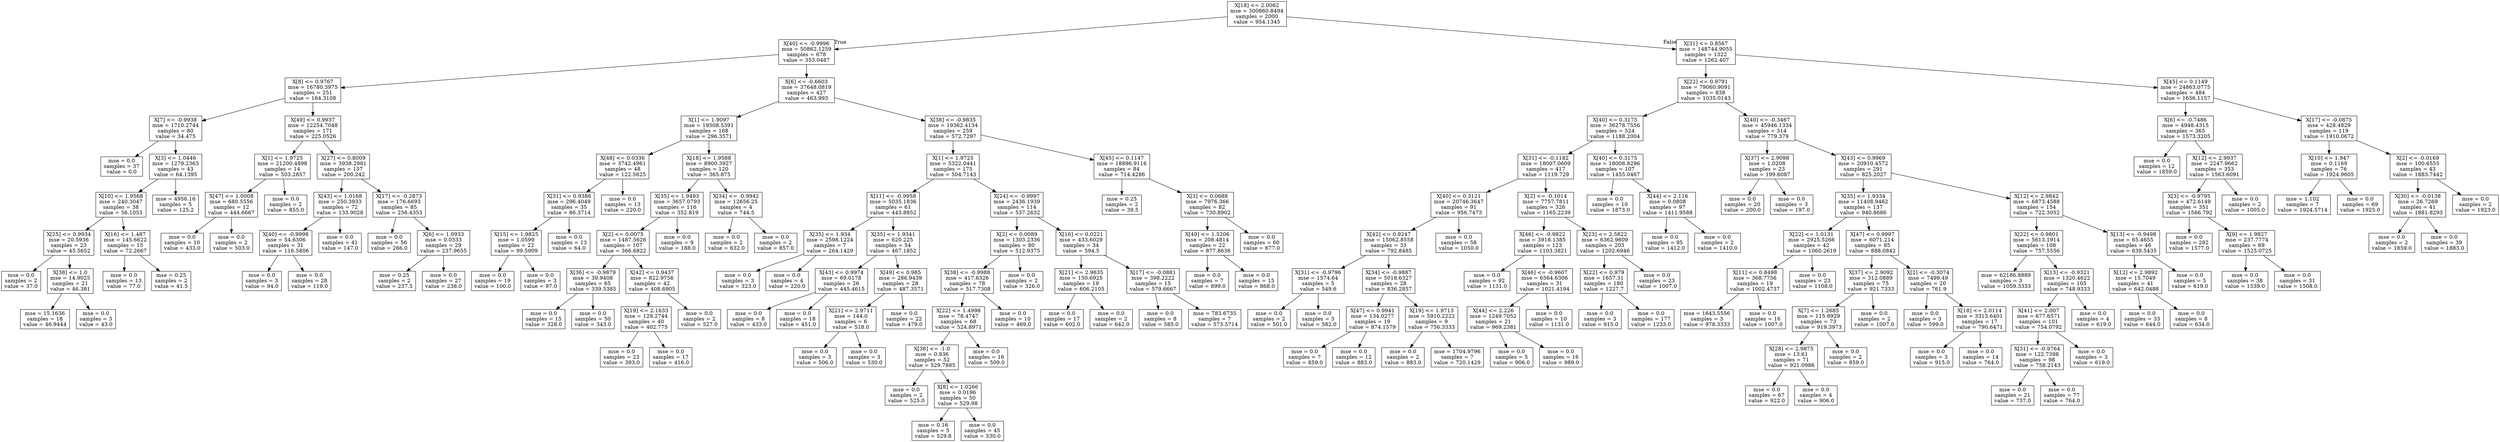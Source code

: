 digraph Tree {
node [shape=box] ;
0 [label="X[18] <= 2.0062\nmse = 300860.8494\nsamples = 2000\nvalue = 954.1345"] ;
1 [label="X[40] <= -0.9996\nmse = 50862.1259\nsamples = 678\nvalue = 353.0487"] ;
0 -> 1 [labeldistance=2.5, labelangle=45, headlabel="True"] ;
2 [label="X[8] <= 0.9767\nmse = 16780.3975\nsamples = 251\nvalue = 164.3108"] ;
1 -> 2 ;
3 [label="X[7] <= -0.9938\nmse = 1710.2744\nsamples = 80\nvalue = 34.475"] ;
2 -> 3 ;
4 [label="mse = 0.0\nsamples = 37\nvalue = 0.0"] ;
3 -> 4 ;
5 [label="X[3] <= 1.0446\nmse = 1279.2363\nsamples = 43\nvalue = 64.1395"] ;
3 -> 5 ;
6 [label="X[10] <= 1.9568\nmse = 240.3047\nsamples = 38\nvalue = 56.1053"] ;
5 -> 6 ;
7 [label="X[25] <= 0.9934\nmse = 20.5936\nsamples = 23\nvalue = 45.5652"] ;
6 -> 7 ;
8 [label="mse = 0.0\nsamples = 2\nvalue = 37.0"] ;
7 -> 8 ;
9 [label="X[38] <= 1.0\nmse = 14.9025\nsamples = 21\nvalue = 46.381"] ;
7 -> 9 ;
10 [label="mse = 15.1636\nsamples = 18\nvalue = 46.9444"] ;
9 -> 10 ;
11 [label="mse = 0.0\nsamples = 3\nvalue = 43.0"] ;
9 -> 11 ;
12 [label="X[16] <= 1.487\nmse = 145.6622\nsamples = 15\nvalue = 72.2667"] ;
6 -> 12 ;
13 [label="mse = 0.0\nsamples = 13\nvalue = 77.0"] ;
12 -> 13 ;
14 [label="mse = 0.25\nsamples = 2\nvalue = 41.5"] ;
12 -> 14 ;
15 [label="mse = 4956.16\nsamples = 5\nvalue = 125.2"] ;
5 -> 15 ;
16 [label="X[49] <= 0.9937\nmse = 12254.7048\nsamples = 171\nvalue = 225.0526"] ;
2 -> 16 ;
17 [label="X[1] <= 1.9725\nmse = 21200.4898\nsamples = 14\nvalue = 503.2857"] ;
16 -> 17 ;
18 [label="X[47] <= 1.0008\nmse = 680.5556\nsamples = 12\nvalue = 444.6667"] ;
17 -> 18 ;
19 [label="mse = 0.0\nsamples = 10\nvalue = 433.0"] ;
18 -> 19 ;
20 [label="mse = 0.0\nsamples = 2\nvalue = 503.0"] ;
18 -> 20 ;
21 [label="mse = 0.0\nsamples = 2\nvalue = 855.0"] ;
17 -> 21 ;
22 [label="X[27] <= 0.8009\nmse = 3938.2981\nsamples = 157\nvalue = 200.242"] ;
16 -> 22 ;
23 [label="X[43] <= 1.0168\nmse = 250.3933\nsamples = 72\nvalue = 133.9028"] ;
22 -> 23 ;
24 [label="X[40] <= -0.9998\nmse = 54.6306\nsamples = 31\nvalue = 116.5806"] ;
23 -> 24 ;
25 [label="mse = 0.0\nsamples = 3\nvalue = 94.0"] ;
24 -> 25 ;
26 [label="mse = 0.0\nsamples = 28\nvalue = 119.0"] ;
24 -> 26 ;
27 [label="mse = 0.0\nsamples = 41\nvalue = 147.0"] ;
23 -> 27 ;
28 [label="X[17] <= -0.2873\nmse = 176.6693\nsamples = 85\nvalue = 256.4353"] ;
22 -> 28 ;
29 [label="mse = 0.0\nsamples = 56\nvalue = 266.0"] ;
28 -> 29 ;
30 [label="X[6] <= 1.0933\nmse = 0.0333\nsamples = 29\nvalue = 237.9655"] ;
28 -> 30 ;
31 [label="mse = 0.25\nsamples = 2\nvalue = 237.5"] ;
30 -> 31 ;
32 [label="mse = 0.0\nsamples = 27\nvalue = 238.0"] ;
30 -> 32 ;
33 [label="X[6] <= -0.6603\nmse = 37648.0819\nsamples = 427\nvalue = 463.993"] ;
1 -> 33 ;
34 [label="X[1] <= 1.9097\nmse = 19508.5391\nsamples = 168\nvalue = 296.3571"] ;
33 -> 34 ;
35 [label="X[48] <= 0.0336\nmse = 3742.4961\nsamples = 48\nvalue = 122.5625"] ;
34 -> 35 ;
36 [label="X[31] <= 0.9386\nmse = 296.4049\nsamples = 35\nvalue = 86.3714"] ;
35 -> 36 ;
37 [label="X[15] <= 1.9825\nmse = 1.0599\nsamples = 22\nvalue = 99.5909"] ;
36 -> 37 ;
38 [label="mse = 0.0\nsamples = 19\nvalue = 100.0"] ;
37 -> 38 ;
39 [label="mse = 0.0\nsamples = 3\nvalue = 97.0"] ;
37 -> 39 ;
40 [label="mse = 0.0\nsamples = 13\nvalue = 64.0"] ;
36 -> 40 ;
41 [label="mse = 0.0\nsamples = 13\nvalue = 220.0"] ;
35 -> 41 ;
42 [label="X[18] <= 1.9588\nmse = 8900.3927\nsamples = 120\nvalue = 365.875"] ;
34 -> 42 ;
43 [label="X[35] <= 1.9493\nmse = 3657.0793\nsamples = 116\nvalue = 352.819"] ;
42 -> 43 ;
44 [label="X[2] <= 0.0075\nmse = 1487.5626\nsamples = 107\nvalue = 366.6822"] ;
43 -> 44 ;
45 [label="X[36] <= -0.9879\nmse = 39.9408\nsamples = 65\nvalue = 339.5385"] ;
44 -> 45 ;
46 [label="mse = 0.0\nsamples = 15\nvalue = 328.0"] ;
45 -> 46 ;
47 [label="mse = 0.0\nsamples = 50\nvalue = 343.0"] ;
45 -> 47 ;
48 [label="X[42] <= 0.9437\nmse = 822.9756\nsamples = 42\nvalue = 408.6905"] ;
44 -> 48 ;
49 [label="X[19] <= 2.1633\nmse = 129.2744\nsamples = 40\nvalue = 402.775"] ;
48 -> 49 ;
50 [label="mse = 0.0\nsamples = 23\nvalue = 393.0"] ;
49 -> 50 ;
51 [label="mse = 0.0\nsamples = 17\nvalue = 416.0"] ;
49 -> 51 ;
52 [label="mse = 0.0\nsamples = 2\nvalue = 527.0"] ;
48 -> 52 ;
53 [label="mse = 0.0\nsamples = 9\nvalue = 188.0"] ;
43 -> 53 ;
54 [label="X[34] <= -0.9942\nmse = 12656.25\nsamples = 4\nvalue = 744.5"] ;
42 -> 54 ;
55 [label="mse = 0.0\nsamples = 2\nvalue = 632.0"] ;
54 -> 55 ;
56 [label="mse = 0.0\nsamples = 2\nvalue = 857.0"] ;
54 -> 56 ;
57 [label="X[38] <= -0.9835\nmse = 19362.4134\nsamples = 259\nvalue = 572.7297"] ;
33 -> 57 ;
58 [label="X[1] <= 1.9725\nmse = 5322.0441\nsamples = 175\nvalue = 504.7143"] ;
57 -> 58 ;
59 [label="X[11] <= -0.9958\nmse = 5035.1836\nsamples = 61\nvalue = 443.8852"] ;
58 -> 59 ;
60 [label="X[35] <= 1.934\nmse = 2598.1224\nsamples = 7\nvalue = 264.1429"] ;
59 -> 60 ;
61 [label="mse = 0.0\nsamples = 3\nvalue = 323.0"] ;
60 -> 61 ;
62 [label="mse = 0.0\nsamples = 4\nvalue = 220.0"] ;
60 -> 62 ;
63 [label="X[35] <= 1.9341\nmse = 620.225\nsamples = 54\nvalue = 467.1852"] ;
59 -> 63 ;
64 [label="X[43] <= 0.9974\nmse = 69.0178\nsamples = 26\nvalue = 445.4615"] ;
63 -> 64 ;
65 [label="mse = 0.0\nsamples = 8\nvalue = 433.0"] ;
64 -> 65 ;
66 [label="mse = 0.0\nsamples = 18\nvalue = 451.0"] ;
64 -> 66 ;
67 [label="X[49] <= 0.985\nmse = 286.9439\nsamples = 28\nvalue = 487.3571"] ;
63 -> 67 ;
68 [label="X[21] <= 2.9711\nmse = 144.0\nsamples = 6\nvalue = 518.0"] ;
67 -> 68 ;
69 [label="mse = 0.0\nsamples = 3\nvalue = 506.0"] ;
68 -> 69 ;
70 [label="mse = 0.0\nsamples = 3\nvalue = 530.0"] ;
68 -> 70 ;
71 [label="mse = 0.0\nsamples = 22\nvalue = 479.0"] ;
67 -> 71 ;
72 [label="X[24] <= -0.9997\nmse = 2436.1939\nsamples = 114\nvalue = 537.2632"] ;
58 -> 72 ;
73 [label="X[2] <= 0.0089\nmse = 1303.2336\nsamples = 80\nvalue = 512.9375"] ;
72 -> 73 ;
74 [label="X[38] <= -0.9988\nmse = 417.6326\nsamples = 78\nvalue = 517.7308"] ;
73 -> 74 ;
75 [label="X[22] <= 1.4998\nmse = 78.4747\nsamples = 68\nvalue = 524.8971"] ;
74 -> 75 ;
76 [label="X[38] <= -1.0\nmse = 0.936\nsamples = 52\nvalue = 529.7885"] ;
75 -> 76 ;
77 [label="mse = 0.0\nsamples = 2\nvalue = 525.0"] ;
76 -> 77 ;
78 [label="X[8] <= 1.0266\nmse = 0.0196\nsamples = 50\nvalue = 529.98"] ;
76 -> 78 ;
79 [label="mse = 0.16\nsamples = 5\nvalue = 529.8"] ;
78 -> 79 ;
80 [label="mse = 0.0\nsamples = 45\nvalue = 530.0"] ;
78 -> 80 ;
81 [label="mse = 0.0\nsamples = 16\nvalue = 509.0"] ;
75 -> 81 ;
82 [label="mse = 0.0\nsamples = 10\nvalue = 469.0"] ;
74 -> 82 ;
83 [label="mse = 0.0\nsamples = 2\nvalue = 326.0"] ;
73 -> 83 ;
84 [label="X[16] <= 0.0221\nmse = 433.6029\nsamples = 34\nvalue = 594.5"] ;
72 -> 84 ;
85 [label="X[21] <= 2.9635\nmse = 150.6925\nsamples = 19\nvalue = 606.2105"] ;
84 -> 85 ;
86 [label="mse = 0.0\nsamples = 17\nvalue = 602.0"] ;
85 -> 86 ;
87 [label="mse = 0.0\nsamples = 2\nvalue = 642.0"] ;
85 -> 87 ;
88 [label="X[17] <= -0.0881\nmse = 398.2222\nsamples = 15\nvalue = 579.6667"] ;
84 -> 88 ;
89 [label="mse = 0.0\nsamples = 8\nvalue = 585.0"] ;
88 -> 89 ;
90 [label="mse = 783.6735\nsamples = 7\nvalue = 573.5714"] ;
88 -> 90 ;
91 [label="X[45] <= 0.1147\nmse = 18896.9116\nsamples = 84\nvalue = 714.4286"] ;
57 -> 91 ;
92 [label="mse = 0.25\nsamples = 2\nvalue = 39.5"] ;
91 -> 92 ;
93 [label="X[3] <= 0.0688\nmse = 7976.366\nsamples = 82\nvalue = 730.8902"] ;
91 -> 93 ;
94 [label="X[49] <= 1.5206\nmse = 208.4814\nsamples = 22\nvalue = 877.8636"] ;
93 -> 94 ;
95 [label="mse = 0.0\nsamples = 7\nvalue = 899.0"] ;
94 -> 95 ;
96 [label="mse = 0.0\nsamples = 15\nvalue = 868.0"] ;
94 -> 96 ;
97 [label="mse = 0.0\nsamples = 60\nvalue = 677.0"] ;
93 -> 97 ;
98 [label="X[31] <= 0.8567\nmse = 148744.9055\nsamples = 1322\nvalue = 1262.407"] ;
0 -> 98 [labeldistance=2.5, labelangle=-45, headlabel="False"] ;
99 [label="X[22] <= 0.9791\nmse = 79060.9091\nsamples = 838\nvalue = 1035.0143"] ;
98 -> 99 ;
100 [label="X[40] <= 0.3175\nmse = 36278.7556\nsamples = 524\nvalue = 1188.2004"] ;
99 -> 100 ;
101 [label="X[31] <= -0.1182\nmse = 18007.0609\nsamples = 417\nvalue = 1119.729"] ;
100 -> 101 ;
102 [label="X[40] <= 0.3121\nmse = 20746.3647\nsamples = 91\nvalue = 956.7473"] ;
101 -> 102 ;
103 [label="X[42] <= 0.9247\nmse = 15062.8558\nsamples = 33\nvalue = 792.8485"] ;
102 -> 103 ;
104 [label="X[31] <= -0.9796\nmse = 1574.64\nsamples = 5\nvalue = 549.6"] ;
103 -> 104 ;
105 [label="mse = 0.0\nsamples = 2\nvalue = 501.0"] ;
104 -> 105 ;
106 [label="mse = 0.0\nsamples = 3\nvalue = 582.0"] ;
104 -> 106 ;
107 [label="X[34] <= -0.9887\nmse = 5018.6327\nsamples = 28\nvalue = 836.2857"] ;
103 -> 107 ;
108 [label="X[47] <= 0.9941\nmse = 134.0277\nsamples = 19\nvalue = 874.1579"] ;
107 -> 108 ;
109 [label="mse = 0.0\nsamples = 7\nvalue = 859.0"] ;
108 -> 109 ;
110 [label="mse = 0.0\nsamples = 12\nvalue = 883.0"] ;
108 -> 110 ;
111 [label="X[19] <= 1.9713\nmse = 5910.2222\nsamples = 9\nvalue = 756.3333"] ;
107 -> 111 ;
112 [label="mse = 0.0\nsamples = 2\nvalue = 883.0"] ;
111 -> 112 ;
113 [label="mse = 1704.9796\nsamples = 7\nvalue = 720.1429"] ;
111 -> 113 ;
114 [label="mse = 0.0\nsamples = 58\nvalue = 1050.0"] ;
102 -> 114 ;
115 [label="X[2] <= -0.1014\nmse = 7757.7811\nsamples = 326\nvalue = 1165.2239"] ;
101 -> 115 ;
116 [label="X[46] <= -0.9822\nmse = 3918.1385\nsamples = 123\nvalue = 1103.3821"] ;
115 -> 116 ;
117 [label="mse = 0.0\nsamples = 92\nvalue = 1131.0"] ;
116 -> 117 ;
118 [label="X[46] <= -0.9607\nmse = 6564.6306\nsamples = 31\nvalue = 1021.4194"] ;
116 -> 118 ;
119 [label="X[44] <= 2.226\nmse = 1249.7052\nsamples = 21\nvalue = 969.2381"] ;
118 -> 119 ;
120 [label="mse = 0.0\nsamples = 5\nvalue = 906.0"] ;
119 -> 120 ;
121 [label="mse = 0.0\nsamples = 16\nvalue = 989.0"] ;
119 -> 121 ;
122 [label="mse = 0.0\nsamples = 10\nvalue = 1131.0"] ;
118 -> 122 ;
123 [label="X[23] <= 2.5822\nmse = 6362.9609\nsamples = 203\nvalue = 1202.6946"] ;
115 -> 123 ;
124 [label="X[22] <= 0.979\nmse = 1657.31\nsamples = 180\nvalue = 1227.7"] ;
123 -> 124 ;
125 [label="mse = 0.0\nsamples = 3\nvalue = 915.0"] ;
124 -> 125 ;
126 [label="mse = 0.0\nsamples = 177\nvalue = 1233.0"] ;
124 -> 126 ;
127 [label="mse = 0.0\nsamples = 23\nvalue = 1007.0"] ;
123 -> 127 ;
128 [label="X[40] <= 0.3175\nmse = 18008.8296\nsamples = 107\nvalue = 1455.0467"] ;
100 -> 128 ;
129 [label="mse = 0.0\nsamples = 10\nvalue = 1873.0"] ;
128 -> 129 ;
130 [label="X[44] <= 2.116\nmse = 0.0808\nsamples = 97\nvalue = 1411.9588"] ;
128 -> 130 ;
131 [label="mse = 0.0\nsamples = 95\nvalue = 1412.0"] ;
130 -> 131 ;
132 [label="mse = 0.0\nsamples = 2\nvalue = 1410.0"] ;
130 -> 132 ;
133 [label="X[40] <= -0.3467\nmse = 45946.1334\nsamples = 314\nvalue = 779.379"] ;
99 -> 133 ;
134 [label="X[37] <= 2.9098\nmse = 1.0208\nsamples = 23\nvalue = 199.6087"] ;
133 -> 134 ;
135 [label="mse = 0.0\nsamples = 20\nvalue = 200.0"] ;
134 -> 135 ;
136 [label="mse = 0.0\nsamples = 3\nvalue = 197.0"] ;
134 -> 136 ;
137 [label="X[43] <= 0.9969\nmse = 20910.4572\nsamples = 291\nvalue = 825.2027"] ;
133 -> 137 ;
138 [label="X[35] <= 1.9334\nmse = 11408.9462\nsamples = 137\nvalue = 940.8686"] ;
137 -> 138 ;
139 [label="X[22] <= 1.0131\nmse = 2925.5266\nsamples = 42\nvalue = 1060.2619"] ;
138 -> 139 ;
140 [label="X[11] <= 0.8498\nmse = 368.7756\nsamples = 19\nvalue = 1002.4737"] ;
139 -> 140 ;
141 [label="mse = 1643.5556\nsamples = 3\nvalue = 978.3333"] ;
140 -> 141 ;
142 [label="mse = 0.0\nsamples = 16\nvalue = 1007.0"] ;
140 -> 142 ;
143 [label="mse = 0.0\nsamples = 23\nvalue = 1108.0"] ;
139 -> 143 ;
144 [label="X[47] <= 0.9997\nmse = 6071.214\nsamples = 95\nvalue = 888.0842"] ;
138 -> 144 ;
145 [label="X[37] <= 2.9092\nmse = 312.0889\nsamples = 75\nvalue = 921.7333"] ;
144 -> 145 ;
146 [label="X[7] <= 1.2685\nmse = 115.9929\nsamples = 73\nvalue = 919.3973"] ;
145 -> 146 ;
147 [label="X[28] <= 2.9875\nmse = 13.61\nsamples = 71\nvalue = 921.0986"] ;
146 -> 147 ;
148 [label="mse = 0.0\nsamples = 67\nvalue = 922.0"] ;
147 -> 148 ;
149 [label="mse = 0.0\nsamples = 4\nvalue = 906.0"] ;
147 -> 149 ;
150 [label="mse = 0.0\nsamples = 2\nvalue = 859.0"] ;
146 -> 150 ;
151 [label="mse = 0.0\nsamples = 2\nvalue = 1007.0"] ;
145 -> 151 ;
152 [label="X[2] <= -0.3074\nmse = 7499.49\nsamples = 20\nvalue = 761.9"] ;
144 -> 152 ;
153 [label="mse = 0.0\nsamples = 3\nvalue = 599.0"] ;
152 -> 153 ;
154 [label="X[18] <= 2.0114\nmse = 3313.6401\nsamples = 17\nvalue = 790.6471"] ;
152 -> 154 ;
155 [label="mse = 0.0\nsamples = 3\nvalue = 915.0"] ;
154 -> 155 ;
156 [label="mse = 0.0\nsamples = 14\nvalue = 764.0"] ;
154 -> 156 ;
157 [label="X[12] <= 2.9842\nmse = 6873.4588\nsamples = 154\nvalue = 722.3052"] ;
137 -> 157 ;
158 [label="X[22] <= 0.9801\nmse = 5613.1914\nsamples = 108\nvalue = 757.5556"] ;
157 -> 158 ;
159 [label="mse = 62186.8889\nsamples = 3\nvalue = 1059.3333"] ;
158 -> 159 ;
160 [label="X[13] <= -0.9321\nmse = 1320.4622\nsamples = 105\nvalue = 748.9333"] ;
158 -> 160 ;
161 [label="X[41] <= 2.007\nmse = 677.6571\nsamples = 101\nvalue = 754.0792"] ;
160 -> 161 ;
162 [label="X[31] <= -0.9764\nmse = 122.7398\nsamples = 98\nvalue = 758.2143"] ;
161 -> 162 ;
163 [label="mse = 0.0\nsamples = 21\nvalue = 737.0"] ;
162 -> 163 ;
164 [label="mse = 0.0\nsamples = 77\nvalue = 764.0"] ;
162 -> 164 ;
165 [label="mse = 0.0\nsamples = 3\nvalue = 619.0"] ;
161 -> 165 ;
166 [label="mse = 0.0\nsamples = 4\nvalue = 619.0"] ;
160 -> 166 ;
167 [label="X[13] <= -0.9498\nmse = 65.4655\nsamples = 46\nvalue = 639.5435"] ;
157 -> 167 ;
168 [label="X[12] <= 2.9892\nmse = 15.7049\nsamples = 41\nvalue = 642.0488"] ;
167 -> 168 ;
169 [label="mse = 0.0\nsamples = 33\nvalue = 644.0"] ;
168 -> 169 ;
170 [label="mse = 0.0\nsamples = 8\nvalue = 634.0"] ;
168 -> 170 ;
171 [label="mse = 0.0\nsamples = 5\nvalue = 619.0"] ;
167 -> 171 ;
172 [label="X[45] <= 0.1149\nmse = 24863.0775\nsamples = 484\nvalue = 1656.1157"] ;
98 -> 172 ;
173 [label="X[6] <= -0.7486\nmse = 4948.4315\nsamples = 365\nvalue = 1573.3205"] ;
172 -> 173 ;
174 [label="mse = 0.0\nsamples = 12\nvalue = 1859.0"] ;
173 -> 174 ;
175 [label="X[12] <= 2.9937\nmse = 2247.9662\nsamples = 353\nvalue = 1563.6091"] ;
173 -> 175 ;
176 [label="X[3] <= -0.9795\nmse = 472.6149\nsamples = 351\nvalue = 1566.792"] ;
175 -> 176 ;
177 [label="mse = 0.0\nsamples = 282\nvalue = 1577.0"] ;
176 -> 177 ;
178 [label="X[9] <= 1.9827\nmse = 237.7774\nsamples = 69\nvalue = 1525.0725"] ;
176 -> 178 ;
179 [label="mse = 0.0\nsamples = 38\nvalue = 1539.0"] ;
178 -> 179 ;
180 [label="mse = 0.0\nsamples = 31\nvalue = 1508.0"] ;
178 -> 180 ;
181 [label="mse = 0.0\nsamples = 2\nvalue = 1005.0"] ;
175 -> 181 ;
182 [label="X[17] <= -0.0875\nmse = 428.4829\nsamples = 119\nvalue = 1910.0672"] ;
172 -> 182 ;
183 [label="X[10] <= 1.947\nmse = 0.1169\nsamples = 76\nvalue = 1924.9605"] ;
182 -> 183 ;
184 [label="mse = 1.102\nsamples = 7\nvalue = 1924.5714"] ;
183 -> 184 ;
185 [label="mse = 0.0\nsamples = 69\nvalue = 1925.0"] ;
183 -> 185 ;
186 [label="X[2] <= -0.0169\nmse = 100.6555\nsamples = 43\nvalue = 1883.7442"] ;
182 -> 186 ;
187 [label="X[30] <= -0.0138\nmse = 26.7269\nsamples = 41\nvalue = 1881.8293"] ;
186 -> 187 ;
188 [label="mse = 0.0\nsamples = 2\nvalue = 1859.0"] ;
187 -> 188 ;
189 [label="mse = 0.0\nsamples = 39\nvalue = 1883.0"] ;
187 -> 189 ;
190 [label="mse = 0.0\nsamples = 2\nvalue = 1923.0"] ;
186 -> 190 ;
}